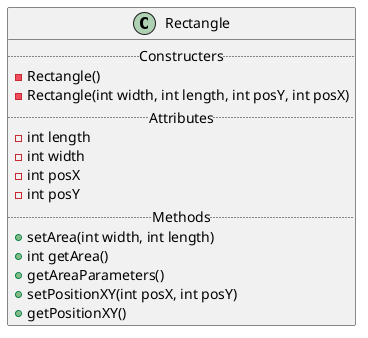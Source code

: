 @startuml



class Rectangle{
    ..Constructers..
    - Rectangle()
    - Rectangle(int width, int length, int posY, int posX)
    ..Attributes..
    - int length
    - int width
    - int posX
    - int posY
    ..Methods..
    + setArea(int width, int length)
    + int getArea()
    + getAreaParameters()
    + setPositionXY(int posX, int posY)
    + getPositionXY()
}
@enduml

class Rectangle_Test{
    object rectangle1
}